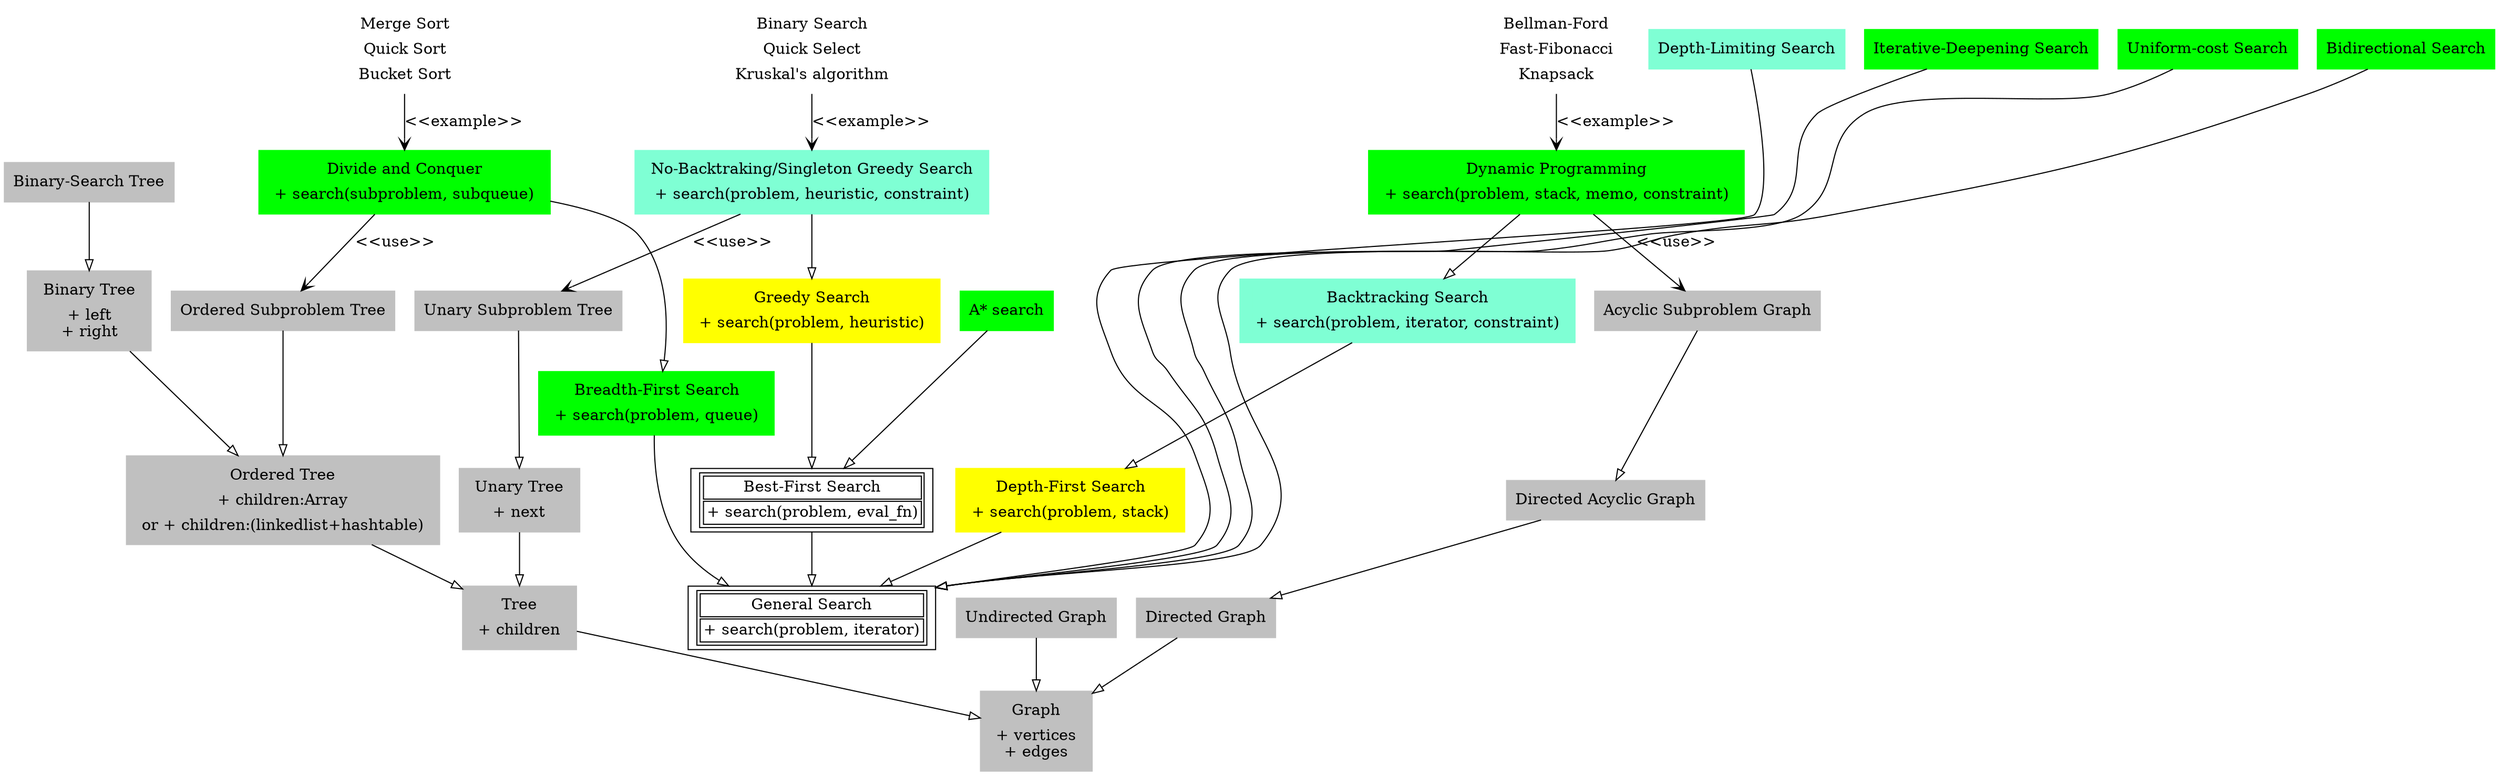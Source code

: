digraph G {
        fontname = "Bitstream Vera Sans"
        fontsize = 8
	node [
		shape = "record"
	]

	edge [
                arrowhead = "empty"
        ]

	aGraph [
		label = <<table><tr><td>Graph</td></tr><tr><td>+ vertices<br/>+ edges</td></tr></table>>
		color = "grey" style = "filled"
	]

	Tree [
		label = <<table><tr><td>Tree</td></tr><tr><td>+ children</td></tr></table>>
		color = "grey" style = "filled"
	]
	Tree -> aGraph

	OrderedTree [
		label = <<table><tr><td>Ordered Tree</td></tr><tr><td>+ children:Array</td></tr><tr><td>or + children:(linkedlist+hashtable)</td></tr></table>>
		color = "grey" style = "filled"
	]
	OrderedTree -> Tree

	BinarySearchTree [ label = "Binary-Search Tree" color = "grey" style = "filled"]
	BinarySearchTree -> BinaryTree
	
	UnaryTree [
		label = <<table><tr><td>Unary Tree</td></tr><tr><td>+ next</td></tr></table>>
		color = "grey" style = "filled"
	]
	UnaryTree -> Tree

	UnarySubproblemTree [ label = "Unary Subproblem Tree" color = "grey" style = "filled"]
	UnarySubproblemTree -> UnaryTree

	BinaryTree [
		label = <<table><tr><td>Binary Tree</td></tr><tr><td>+ left<br/>+ right</td></tr></table>>
		color = "grey" style = "filled"
	]
	BinaryTree -> OrderedTree

	OrderedSubproblemTree [ label = "Ordered Subproblem Tree" color = "grey" style = "filled"]
	OrderedSubproblemTree -> OrderedTree

	DirectedGraph [label = "Directed Graph" color = "grey" style = "filled"]
	DirectedGraph -> aGraph

	UnDirectedGraph [label = "Undirected Graph" color = "grey" style = "filled"]
	UnDirectedGraph -> aGraph

	DAG [label = "Directed Acyclic Graph" color = "grey" style = "filled"]
	DAG -> DirectedGraph

	AcyclicSubProblemGraph [label = "Acyclic Subproblem Graph" color = "grey" style = "filled"]
	AcyclicSubProblemGraph -> DAG


	GeneralSearch [
		label = <<table><tr><td>General Search</td></tr><tr><td>+ search(problem, iterator)</td></tr></table>>
	]

	BreadthFirstSearch [
		label = <<table><tr><td>Breadth-First Search</td></tr><tr><td>+ search(problem, queue)</td></tr></table>>
		color=green
		style="filled"
	]
	BreadthFirstSearch -> GeneralSearch

	DivideAndConquer [
		label = <<table><tr><td>Divide and Conquer</td></tr><tr><td>+ search(subproblem, subqueue)</td></tr></table>>
		color=green
		style="filled"
	]
	DivideAndConquer -> BreadthFirstSearch
	DivideAndConquer -> OrderedSubproblemTree [arrowhead = "open" shape="dashed" label="<<use>>"]

	DivideAndConquerNote [
		label = <<table><tr><td>Merge Sort</td></tr><tr><td>Quick Sort</td></tr><tr><td>Bucket Sort</td></tr></table>>
		color=white
		style="filled"
	]
	DivideAndConquerNote -> DivideAndConquer [arrowhead = "open" shape="dashed" label="<<example>>"]

	DepthFirstSearch [
		label = <<table><tr><td>Depth-First Search</td></tr><tr><td>+ search(problem, stack)</td></tr></table>>
		color=yellow
		style="filled"
	]
	DepthFirstSearch -> GeneralSearch

	BacktrackingSearch [
		label = <<table><tr><td>Backtracking Search</td></tr><tr><td>+ search(problem, iterator, constraint)</td></tr></table>>
		color=aquamarine
		style="filled"
	]
	BacktrackingSearch-> DepthFirstSearch

	DynamicProgramming [
		label = <<table><tr><td>Dynamic Programming</td></tr><tr><td>+ search(problem, stack, memo, constraint)</td></tr></table>>
		color="green"
		style="filled"
	]
	DynamicProgramming -> BacktrackingSearch
	DynamicProgramming -> AcyclicSubProblemGraph [arrowhead = "open" shape="dashed" label="<<use>>"]

	DynamicProgrammingNote [
		label = <<table><tr><td>Bellman-Ford</td></tr><tr><td>Fast-Fibonacci</td></tr><tr><td>Knapsack</td></tr></table>>
		color=white
		style="filled"
	]
	DynamicProgrammingNote -> DynamicProgramming [arrowhead = "open" shape="dashed" label="<<example>>"]

	DepthLimitingSearch [ label = "Depth-Limiting Search" color=aquamarine style="filled" ]
	DepthLimitingSearch -> GeneralSearch [constraint = "false"]

	IterativeDeepeningSearch [ label = "Iterative-Deepening Search" color=green style="filled" ]
	IterativeDeepeningSearch -> GeneralSearch [constraint = "false"]

	UniformCostSearch [ label = "Uniform-cost Search" color=green style="filled" ]
	UniformCostSearch -> GeneralSearch [constraint = "false"]

	BidirectionalSearch [ label = "Bidirectional Search" color=green style="filled" ]
	BidirectionalSearch -> GeneralSearch [constraint = "false"]

	BestFirstSearch [
		label = <<table><tr><td>Best-First Search</td></tr><tr><td>+ search(problem, eval_fn)</td></tr></table>>
	]
	BestFirstSearch -> GeneralSearch

	GreedySearch [
		label = <<table><tr><td>Greedy Search</td></tr><tr><td>+ search(problem, heuristic)</td></tr></table>>
		color = yellow
		style="filled"
	]
	GreedySearch -> BestFirstSearch

	SingletonGreedySearch [
		label = <<table><tr><td>No-Backtraking/Singleton Greedy Search</td></tr><tr><td>+ search(problem, heuristic, constraint)</td></tr></table>>
		color=aquamarine
		style="filled"
	]
	SingletonGreedySearch -> GreedySearch
	SingletonGreedySearch -> UnarySubproblemTree [arrowhead = "open" constraint="false" shape="dashed" label="<<use>>"]

	SingletonGreedySearchNote [
		label = <<table><tr><td>Binary Search</td></tr><tr><td>Quick Select</td></tr><tr><td>Kruskal's algorithm</td></tr></table>>
		color=white
		style="filled"
	]
	SingletonGreedySearchNote -> SingletonGreedySearch [arrowhead = "open" shape="dashed" label="<<example>>"]

	AStarSearch [
		label = "A* search"
		color = green
		style="filled"
	]
	AStarSearch -> BestFirstSearch
}
